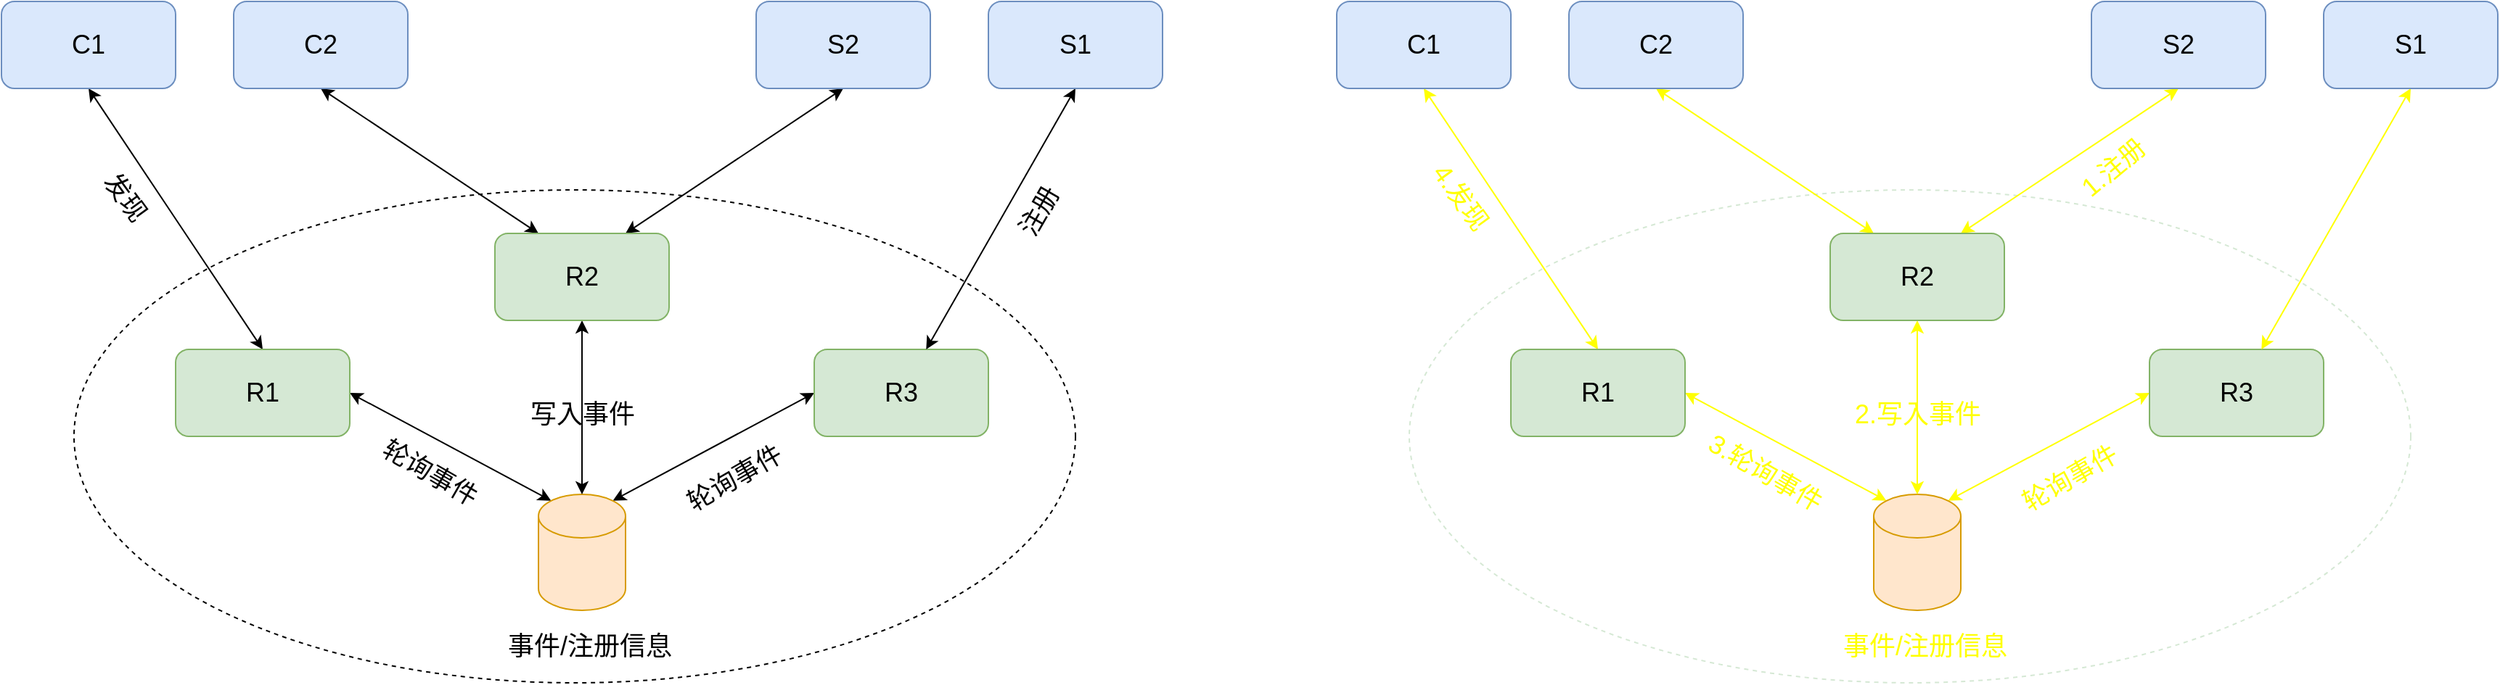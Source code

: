 <mxfile version="17.1.1" type="github">
  <diagram id="d8PLCpCWK5KChwIpnZl2" name="Page-1">
    <mxGraphModel dx="1055" dy="712" grid="1" gridSize="10" guides="1" tooltips="1" connect="1" arrows="1" fold="1" page="1" pageScale="1" pageWidth="1169" pageHeight="827" math="0" shadow="0">
      <root>
        <mxCell id="0" />
        <mxCell id="1" parent="0" />
        <mxCell id="HCptvA-KU4coDuSBJ7c2-33" value="" style="ellipse;whiteSpace=wrap;html=1;dashed=1;fontSize=18;strokeWidth=1;" parent="1" vertex="1">
          <mxGeometry x="210" y="230" width="690" height="340" as="geometry" />
        </mxCell>
        <mxCell id="HCptvA-KU4coDuSBJ7c2-8" style="rounded=0;orthogonalLoop=1;jettySize=auto;html=1;exitX=0.5;exitY=0;exitDx=0;exitDy=0;entryX=0.5;entryY=1;entryDx=0;entryDy=0;horizontal=1;strokeWidth=1;fontStyle=0;startArrow=classic;startFill=1;" parent="1" source="HCptvA-KU4coDuSBJ7c2-1" target="HCptvA-KU4coDuSBJ7c2-3" edge="1">
          <mxGeometry relative="1" as="geometry" />
        </mxCell>
        <mxCell id="HCptvA-KU4coDuSBJ7c2-14" style="edgeStyle=none;rounded=0;orthogonalLoop=1;jettySize=auto;html=1;entryX=0.145;entryY=0;entryDx=0;entryDy=4.35;entryPerimeter=0;endArrow=classic;endFill=1;startArrow=classic;startFill=1;horizontal=1;strokeWidth=1;fontStyle=0;exitX=1;exitY=0.5;exitDx=0;exitDy=0;" parent="1" source="HCptvA-KU4coDuSBJ7c2-1" target="HCptvA-KU4coDuSBJ7c2-7" edge="1">
          <mxGeometry relative="1" as="geometry" />
        </mxCell>
        <mxCell id="HCptvA-KU4coDuSBJ7c2-1" value="R1" style="rounded=1;whiteSpace=wrap;html=1;horizontal=1;strokeWidth=1;fontStyle=0;fontSize=18;fillColor=#d5e8d4;strokeColor=#82b366;" parent="1" vertex="1">
          <mxGeometry x="280" y="340" width="120" height="60" as="geometry" />
        </mxCell>
        <mxCell id="HCptvA-KU4coDuSBJ7c2-9" style="edgeStyle=none;rounded=0;orthogonalLoop=1;jettySize=auto;html=1;exitX=0.25;exitY=0;exitDx=0;exitDy=0;entryX=0.5;entryY=1;entryDx=0;entryDy=0;horizontal=1;strokeWidth=1;fontStyle=0;startArrow=classic;startFill=1;" parent="1" source="HCptvA-KU4coDuSBJ7c2-25" target="HCptvA-KU4coDuSBJ7c2-4" edge="1">
          <mxGeometry relative="1" as="geometry" />
        </mxCell>
        <mxCell id="HCptvA-KU4coDuSBJ7c2-13" style="edgeStyle=none;orthogonalLoop=1;jettySize=auto;html=1;exitX=0;exitY=0.5;exitDx=0;exitDy=0;entryX=0.855;entryY=0;entryDx=0;entryDy=4.35;entryPerimeter=0;endArrow=classic;endFill=1;startArrow=classic;startFill=1;targetPerimeterSpacing=0;jumpStyle=arc;rounded=0;strokeWidth=1;horizontal=1;fontStyle=0;endSize=6;sketch=0;shadow=0;" parent="1" source="HCptvA-KU4coDuSBJ7c2-2" target="HCptvA-KU4coDuSBJ7c2-7" edge="1">
          <mxGeometry relative="1" as="geometry" />
        </mxCell>
        <mxCell id="HCptvA-KU4coDuSBJ7c2-2" value="R3" style="rounded=1;whiteSpace=wrap;html=1;horizontal=1;strokeWidth=1;fontStyle=0;fontSize=18;fillColor=#d5e8d4;strokeColor=#82b366;" parent="1" vertex="1">
          <mxGeometry x="720" y="340" width="120" height="60" as="geometry" />
        </mxCell>
        <mxCell id="HCptvA-KU4coDuSBJ7c2-3" value="C1" style="rounded=1;whiteSpace=wrap;html=1;fontSize=18;horizontal=1;strokeWidth=1;fontStyle=0;fillColor=#dae8fc;strokeColor=#6c8ebf;" parent="1" vertex="1">
          <mxGeometry x="160" y="100" width="120" height="60" as="geometry" />
        </mxCell>
        <mxCell id="HCptvA-KU4coDuSBJ7c2-4" value="C2" style="rounded=1;whiteSpace=wrap;html=1;fontSize=18;horizontal=1;strokeWidth=1;fontStyle=0;fillColor=#dae8fc;strokeColor=#6c8ebf;" parent="1" vertex="1">
          <mxGeometry x="320" y="100" width="120" height="60" as="geometry" />
        </mxCell>
        <mxCell id="HCptvA-KU4coDuSBJ7c2-10" style="edgeStyle=none;rounded=0;orthogonalLoop=1;jettySize=auto;html=1;exitX=0.5;exitY=1;exitDx=0;exitDy=0;horizontal=1;strokeWidth=1;fontStyle=0;startArrow=classic;startFill=1;" parent="1" source="HCptvA-KU4coDuSBJ7c2-5" target="HCptvA-KU4coDuSBJ7c2-2" edge="1">
          <mxGeometry relative="1" as="geometry">
            <mxPoint x="970" y="410" as="targetPoint" />
          </mxGeometry>
        </mxCell>
        <mxCell id="HCptvA-KU4coDuSBJ7c2-5" value="S1" style="rounded=1;whiteSpace=wrap;html=1;fontSize=18;horizontal=1;strokeWidth=1;fontStyle=0;fillColor=#dae8fc;strokeColor=#6c8ebf;" parent="1" vertex="1">
          <mxGeometry x="840" y="100" width="120" height="60" as="geometry" />
        </mxCell>
        <mxCell id="HCptvA-KU4coDuSBJ7c2-11" style="edgeStyle=none;rounded=0;orthogonalLoop=1;jettySize=auto;html=1;exitX=0.5;exitY=1;exitDx=0;exitDy=0;entryX=0.75;entryY=0;entryDx=0;entryDy=0;horizontal=1;strokeWidth=1;fontStyle=0;startArrow=classic;startFill=1;" parent="1" source="HCptvA-KU4coDuSBJ7c2-6" target="HCptvA-KU4coDuSBJ7c2-25" edge="1">
          <mxGeometry relative="1" as="geometry" />
        </mxCell>
        <mxCell id="HCptvA-KU4coDuSBJ7c2-6" value="S2" style="rounded=1;whiteSpace=wrap;html=1;fontSize=18;horizontal=1;strokeWidth=1;fontStyle=0;fillColor=#dae8fc;strokeColor=#6c8ebf;" parent="1" vertex="1">
          <mxGeometry x="680" y="100" width="120" height="60" as="geometry" />
        </mxCell>
        <mxCell id="HCptvA-KU4coDuSBJ7c2-7" value="" style="shape=cylinder3;whiteSpace=wrap;html=1;boundedLbl=1;backgroundOutline=1;size=15;horizontal=1;strokeWidth=1;fontStyle=0;fillColor=#ffe6cc;strokeColor=#d79b00;" parent="1" vertex="1">
          <mxGeometry x="530" y="440" width="60" height="80" as="geometry" />
        </mxCell>
        <mxCell id="HCptvA-KU4coDuSBJ7c2-15" value="事件/注册信息" style="text;html=1;resizable=0;autosize=1;align=center;verticalAlign=middle;points=[];fillColor=none;strokeColor=none;rounded=0;fontSize=18;fontStyle=0;strokeWidth=1;" parent="1" vertex="1">
          <mxGeometry x="500" y="530" width="130" height="30" as="geometry" />
        </mxCell>
        <mxCell id="HCptvA-KU4coDuSBJ7c2-17" value="写入事件" style="text;html=1;resizable=0;autosize=1;align=center;verticalAlign=middle;points=[];fillColor=none;strokeColor=none;rounded=0;fontSize=18;rotation=0;strokeWidth=1;fontStyle=0" parent="1" vertex="1">
          <mxGeometry x="515" y="370" width="90" height="30" as="geometry" />
        </mxCell>
        <mxCell id="HCptvA-KU4coDuSBJ7c2-18" value="轮询事件" style="text;html=1;resizable=0;autosize=1;align=center;verticalAlign=middle;points=[];fillColor=none;strokeColor=none;rounded=0;fontSize=18;rotation=30;strokeWidth=1;fontStyle=0" parent="1" vertex="1">
          <mxGeometry x="410" y="410" width="90" height="30" as="geometry" />
        </mxCell>
        <mxCell id="HCptvA-KU4coDuSBJ7c2-38" style="edgeStyle=none;rounded=0;sketch=0;jumpStyle=arc;orthogonalLoop=1;jettySize=auto;html=1;exitX=0.5;exitY=1;exitDx=0;exitDy=0;shadow=0;fontSize=18;startArrow=classic;startFill=1;endArrow=classic;endFill=1;endSize=6;targetPerimeterSpacing=0;strokeWidth=1;" parent="1" source="HCptvA-KU4coDuSBJ7c2-25" target="HCptvA-KU4coDuSBJ7c2-7" edge="1">
          <mxGeometry relative="1" as="geometry" />
        </mxCell>
        <mxCell id="HCptvA-KU4coDuSBJ7c2-25" value="R2" style="rounded=1;whiteSpace=wrap;html=1;horizontal=1;strokeWidth=1;fontStyle=0;fontSize=18;fillColor=#d5e8d4;strokeColor=#82b366;" parent="1" vertex="1">
          <mxGeometry x="500" y="260" width="120" height="60" as="geometry" />
        </mxCell>
        <mxCell id="HCptvA-KU4coDuSBJ7c2-39" value="轮询事件" style="text;html=1;resizable=0;autosize=1;align=center;verticalAlign=middle;points=[];fillColor=none;strokeColor=none;rounded=0;fontSize=18;rotation=-30;strokeWidth=1;fontStyle=0" parent="1" vertex="1">
          <mxGeometry x="620" y="414" width="90" height="30" as="geometry" />
        </mxCell>
        <mxCell id="29Ksuv6mtqIfJAz07HZ2-1" value="注册" style="text;html=1;resizable=0;autosize=1;align=center;verticalAlign=middle;points=[];fillColor=none;strokeColor=none;rounded=0;fontSize=18;rotation=300;" parent="1" vertex="1">
          <mxGeometry x="850" y="230" width="50" height="30" as="geometry" />
        </mxCell>
        <mxCell id="29Ksuv6mtqIfJAz07HZ2-2" value="发现" style="text;html=1;resizable=0;autosize=1;align=center;verticalAlign=middle;points=[];fillColor=none;strokeColor=none;rounded=0;fontSize=18;rotation=54;" parent="1" vertex="1">
          <mxGeometry x="220" y="220" width="50" height="30" as="geometry" />
        </mxCell>
        <mxCell id="UYBg2ok-iSLwJjqC4Fl6-1" value="" style="ellipse;whiteSpace=wrap;html=1;dashed=1;fontSize=18;strokeWidth=1;strokeColor=#D5E8D4;fillColor=none;" vertex="1" parent="1">
          <mxGeometry x="1130" y="230" width="690" height="340" as="geometry" />
        </mxCell>
        <mxCell id="UYBg2ok-iSLwJjqC4Fl6-2" style="rounded=0;orthogonalLoop=1;jettySize=auto;html=1;exitX=0.5;exitY=0;exitDx=0;exitDy=0;entryX=0.5;entryY=1;entryDx=0;entryDy=0;horizontal=1;strokeWidth=1;fontStyle=0;startArrow=classic;startFill=1;strokeColor=#FFFF00;" edge="1" parent="1" source="UYBg2ok-iSLwJjqC4Fl6-4" target="UYBg2ok-iSLwJjqC4Fl6-8">
          <mxGeometry relative="1" as="geometry" />
        </mxCell>
        <mxCell id="UYBg2ok-iSLwJjqC4Fl6-3" style="edgeStyle=none;rounded=0;orthogonalLoop=1;jettySize=auto;html=1;entryX=0.145;entryY=0;entryDx=0;entryDy=4.35;entryPerimeter=0;endArrow=classic;endFill=1;startArrow=classic;startFill=1;horizontal=1;strokeWidth=1;fontStyle=0;exitX=1;exitY=0.5;exitDx=0;exitDy=0;strokeColor=#FFFF00;" edge="1" parent="1" source="UYBg2ok-iSLwJjqC4Fl6-4" target="UYBg2ok-iSLwJjqC4Fl6-14">
          <mxGeometry relative="1" as="geometry" />
        </mxCell>
        <mxCell id="UYBg2ok-iSLwJjqC4Fl6-4" value="R1" style="rounded=1;whiteSpace=wrap;html=1;horizontal=1;strokeWidth=1;fontStyle=0;fontSize=18;fillColor=#d5e8d4;strokeColor=#82b366;" vertex="1" parent="1">
          <mxGeometry x="1200" y="340" width="120" height="60" as="geometry" />
        </mxCell>
        <mxCell id="UYBg2ok-iSLwJjqC4Fl6-5" style="edgeStyle=none;rounded=0;orthogonalLoop=1;jettySize=auto;html=1;exitX=0.25;exitY=0;exitDx=0;exitDy=0;entryX=0.5;entryY=1;entryDx=0;entryDy=0;horizontal=1;strokeWidth=1;fontStyle=0;startArrow=classic;startFill=1;strokeColor=#FFFF00;" edge="1" parent="1" source="UYBg2ok-iSLwJjqC4Fl6-19" target="UYBg2ok-iSLwJjqC4Fl6-9">
          <mxGeometry relative="1" as="geometry" />
        </mxCell>
        <mxCell id="UYBg2ok-iSLwJjqC4Fl6-6" style="edgeStyle=none;orthogonalLoop=1;jettySize=auto;html=1;exitX=0;exitY=0.5;exitDx=0;exitDy=0;entryX=0.855;entryY=0;entryDx=0;entryDy=4.35;entryPerimeter=0;endArrow=classic;endFill=1;startArrow=classic;startFill=1;targetPerimeterSpacing=0;jumpStyle=arc;rounded=0;strokeWidth=1;horizontal=1;fontStyle=0;endSize=6;sketch=0;shadow=0;strokeColor=#FFFF00;" edge="1" parent="1" source="UYBg2ok-iSLwJjqC4Fl6-7" target="UYBg2ok-iSLwJjqC4Fl6-14">
          <mxGeometry relative="1" as="geometry" />
        </mxCell>
        <mxCell id="UYBg2ok-iSLwJjqC4Fl6-7" value="R3" style="rounded=1;whiteSpace=wrap;html=1;horizontal=1;strokeWidth=1;fontStyle=0;fontSize=18;fillColor=#d5e8d4;strokeColor=#82b366;" vertex="1" parent="1">
          <mxGeometry x="1640" y="340" width="120" height="60" as="geometry" />
        </mxCell>
        <mxCell id="UYBg2ok-iSLwJjqC4Fl6-8" value="C1" style="rounded=1;whiteSpace=wrap;html=1;fontSize=18;horizontal=1;strokeWidth=1;fontStyle=0;fillColor=#dae8fc;strokeColor=#6c8ebf;" vertex="1" parent="1">
          <mxGeometry x="1080" y="100" width="120" height="60" as="geometry" />
        </mxCell>
        <mxCell id="UYBg2ok-iSLwJjqC4Fl6-9" value="C2" style="rounded=1;whiteSpace=wrap;html=1;fontSize=18;horizontal=1;strokeWidth=1;fontStyle=0;fillColor=#dae8fc;strokeColor=#6c8ebf;" vertex="1" parent="1">
          <mxGeometry x="1240" y="100" width="120" height="60" as="geometry" />
        </mxCell>
        <mxCell id="UYBg2ok-iSLwJjqC4Fl6-10" style="edgeStyle=none;rounded=0;orthogonalLoop=1;jettySize=auto;html=1;exitX=0.5;exitY=1;exitDx=0;exitDy=0;horizontal=1;strokeWidth=1;fontStyle=0;startArrow=classic;startFill=1;strokeColor=#FFFF00;" edge="1" parent="1" source="UYBg2ok-iSLwJjqC4Fl6-11" target="UYBg2ok-iSLwJjqC4Fl6-7">
          <mxGeometry relative="1" as="geometry">
            <mxPoint x="1890" y="410" as="targetPoint" />
          </mxGeometry>
        </mxCell>
        <mxCell id="UYBg2ok-iSLwJjqC4Fl6-11" value="S1" style="rounded=1;whiteSpace=wrap;html=1;fontSize=18;horizontal=1;strokeWidth=1;fontStyle=0;fillColor=#dae8fc;strokeColor=#6c8ebf;" vertex="1" parent="1">
          <mxGeometry x="1760" y="100" width="120" height="60" as="geometry" />
        </mxCell>
        <mxCell id="UYBg2ok-iSLwJjqC4Fl6-12" style="edgeStyle=none;rounded=0;orthogonalLoop=1;jettySize=auto;html=1;exitX=0.5;exitY=1;exitDx=0;exitDy=0;entryX=0.75;entryY=0;entryDx=0;entryDy=0;horizontal=1;strokeWidth=1;fontStyle=0;startArrow=classic;startFill=1;strokeColor=#FFFF00;" edge="1" parent="1" source="UYBg2ok-iSLwJjqC4Fl6-13" target="UYBg2ok-iSLwJjqC4Fl6-19">
          <mxGeometry relative="1" as="geometry" />
        </mxCell>
        <mxCell id="UYBg2ok-iSLwJjqC4Fl6-13" value="S2" style="rounded=1;whiteSpace=wrap;html=1;fontSize=18;horizontal=1;strokeWidth=1;fontStyle=0;fillColor=#dae8fc;strokeColor=#6c8ebf;" vertex="1" parent="1">
          <mxGeometry x="1600" y="100" width="120" height="60" as="geometry" />
        </mxCell>
        <mxCell id="UYBg2ok-iSLwJjqC4Fl6-14" value="" style="shape=cylinder3;whiteSpace=wrap;html=1;boundedLbl=1;backgroundOutline=1;size=15;horizontal=1;strokeWidth=1;fontStyle=0;fillColor=#ffe6cc;strokeColor=#d79b00;" vertex="1" parent="1">
          <mxGeometry x="1450" y="440" width="60" height="80" as="geometry" />
        </mxCell>
        <mxCell id="UYBg2ok-iSLwJjqC4Fl6-15" value="事件/注册信息" style="text;html=1;resizable=0;autosize=1;align=center;verticalAlign=middle;points=[];fillColor=none;strokeColor=none;rounded=0;fontSize=18;fontStyle=0;strokeWidth=1;fontColor=#FFFF00;" vertex="1" parent="1">
          <mxGeometry x="1420" y="530" width="130" height="30" as="geometry" />
        </mxCell>
        <mxCell id="UYBg2ok-iSLwJjqC4Fl6-16" value="2.写入事件" style="text;html=1;resizable=0;autosize=1;align=center;verticalAlign=middle;points=[];fillColor=none;strokeColor=none;rounded=0;fontSize=18;rotation=0;strokeWidth=1;fontStyle=0;fontColor=#FFFF00;" vertex="1" parent="1">
          <mxGeometry x="1430" y="370" width="100" height="30" as="geometry" />
        </mxCell>
        <mxCell id="UYBg2ok-iSLwJjqC4Fl6-17" value="3.轮询事件" style="text;html=1;resizable=0;autosize=1;align=center;verticalAlign=middle;points=[];fillColor=none;strokeColor=none;rounded=0;fontSize=18;rotation=30;strokeWidth=1;fontStyle=0;fontColor=#FFFF00;" vertex="1" parent="1">
          <mxGeometry x="1325" y="410" width="100" height="30" as="geometry" />
        </mxCell>
        <mxCell id="UYBg2ok-iSLwJjqC4Fl6-18" style="edgeStyle=none;rounded=0;sketch=0;jumpStyle=arc;orthogonalLoop=1;jettySize=auto;html=1;exitX=0.5;exitY=1;exitDx=0;exitDy=0;shadow=0;fontSize=18;startArrow=classic;startFill=1;endArrow=classic;endFill=1;endSize=6;targetPerimeterSpacing=0;strokeWidth=1;strokeColor=#FFFF00;" edge="1" parent="1" source="UYBg2ok-iSLwJjqC4Fl6-19" target="UYBg2ok-iSLwJjqC4Fl6-14">
          <mxGeometry relative="1" as="geometry" />
        </mxCell>
        <mxCell id="UYBg2ok-iSLwJjqC4Fl6-19" value="R2" style="rounded=1;whiteSpace=wrap;html=1;horizontal=1;strokeWidth=1;fontStyle=0;fontSize=18;fillColor=#d5e8d4;strokeColor=#82b366;" vertex="1" parent="1">
          <mxGeometry x="1420" y="260" width="120" height="60" as="geometry" />
        </mxCell>
        <mxCell id="UYBg2ok-iSLwJjqC4Fl6-20" value="轮询事件" style="text;html=1;resizable=0;autosize=1;align=center;verticalAlign=middle;points=[];fillColor=none;strokeColor=none;rounded=0;fontSize=18;rotation=-30;strokeWidth=1;fontStyle=0;fontColor=#FFFF00;" vertex="1" parent="1">
          <mxGeometry x="1540" y="414" width="90" height="30" as="geometry" />
        </mxCell>
        <mxCell id="UYBg2ok-iSLwJjqC4Fl6-21" value="1.注册" style="text;html=1;resizable=0;autosize=1;align=center;verticalAlign=middle;points=[];fillColor=none;strokeColor=none;rounded=0;fontSize=18;rotation=-40;fontColor=#FFFF00;" vertex="1" parent="1">
          <mxGeometry x="1580" y="200" width="70" height="30" as="geometry" />
        </mxCell>
        <mxCell id="UYBg2ok-iSLwJjqC4Fl6-22" value="4.发现" style="text;html=1;resizable=0;autosize=1;align=center;verticalAlign=middle;points=[];fillColor=none;strokeColor=none;rounded=0;fontSize=18;rotation=54;fontColor=#FFFF00;" vertex="1" parent="1">
          <mxGeometry x="1130" y="220" width="70" height="30" as="geometry" />
        </mxCell>
      </root>
    </mxGraphModel>
  </diagram>
</mxfile>

